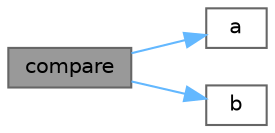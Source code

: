 digraph "compare"
{
 // LATEX_PDF_SIZE
  bgcolor="transparent";
  edge [fontname=Helvetica,fontsize=10,labelfontname=Helvetica,labelfontsize=10];
  node [fontname=Helvetica,fontsize=10,shape=box,height=0.2,width=0.4];
  rankdir="LR";
  Node1 [id="Node000001",label="compare",height=0.2,width=0.4,color="gray40", fillcolor="grey60", style="filled", fontcolor="black",tooltip=" "];
  Node1 -> Node2 [id="edge1_Node000001_Node000002",color="steelblue1",style="solid",tooltip=" "];
  Node2 [id="Node000002",label="a",height=0.2,width=0.4,color="grey40", fillcolor="white", style="filled",URL="$classFoam_1_1triFace.html#a85479b7309dd6c6d0d0b8bc2794fc8be",tooltip=" "];
  Node1 -> Node3 [id="edge2_Node000001_Node000003",color="steelblue1",style="solid",tooltip=" "];
  Node3 [id="Node000003",label="b",height=0.2,width=0.4,color="grey40", fillcolor="white", style="filled",URL="$classFoam_1_1triFace.html#a12b63771f32246d8f817c9da5ec41539",tooltip=" "];
}
